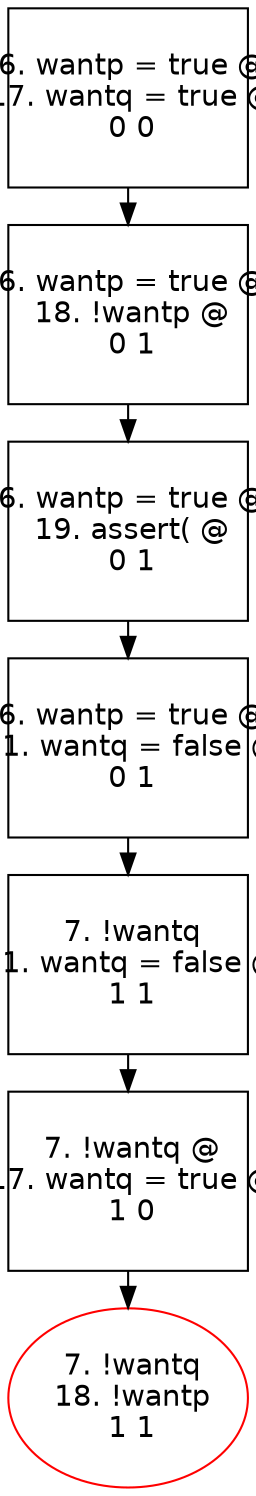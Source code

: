 digraph "" {
  graph [size="16,12",ranksep=.25];               
  node [shape=box,fontname=Helvetica,fontsize=14];
  node [width=1.6,height=1.2,fixedsize=true];     
 0 [label=" 6. wantp = true @\n 17. wantq = true @\n 0 0\n"peripheries=1];
 1 [label=" 6. wantp = true @\n 18. !wantp @\n 0 1\n"peripheries=1];
 2 [label=" 6. wantp = true @\n 19. assert( @\n 0 1\n"peripheries=1];
 3 [label=" 6. wantp = true @\n 21. wantq = false @\n 0 1\n"peripheries=1];
 4 [label=" 7. !wantq\n 21. wantq = false @\n 1 1\n"peripheries=1];
 5 [label=" 7. !wantq @\n 17. wantq = true @\n 1 0\n"peripheries=1];
 6 [label=" 7. !wantq\n 18. !wantp\n 1 1\n" shape = ellipse  color = red peripheries=1];
 0 -> 1;
 1 -> 2;
 2 -> 3;
 3 -> 4;
 4 -> 5;
 5 -> 6;
}
